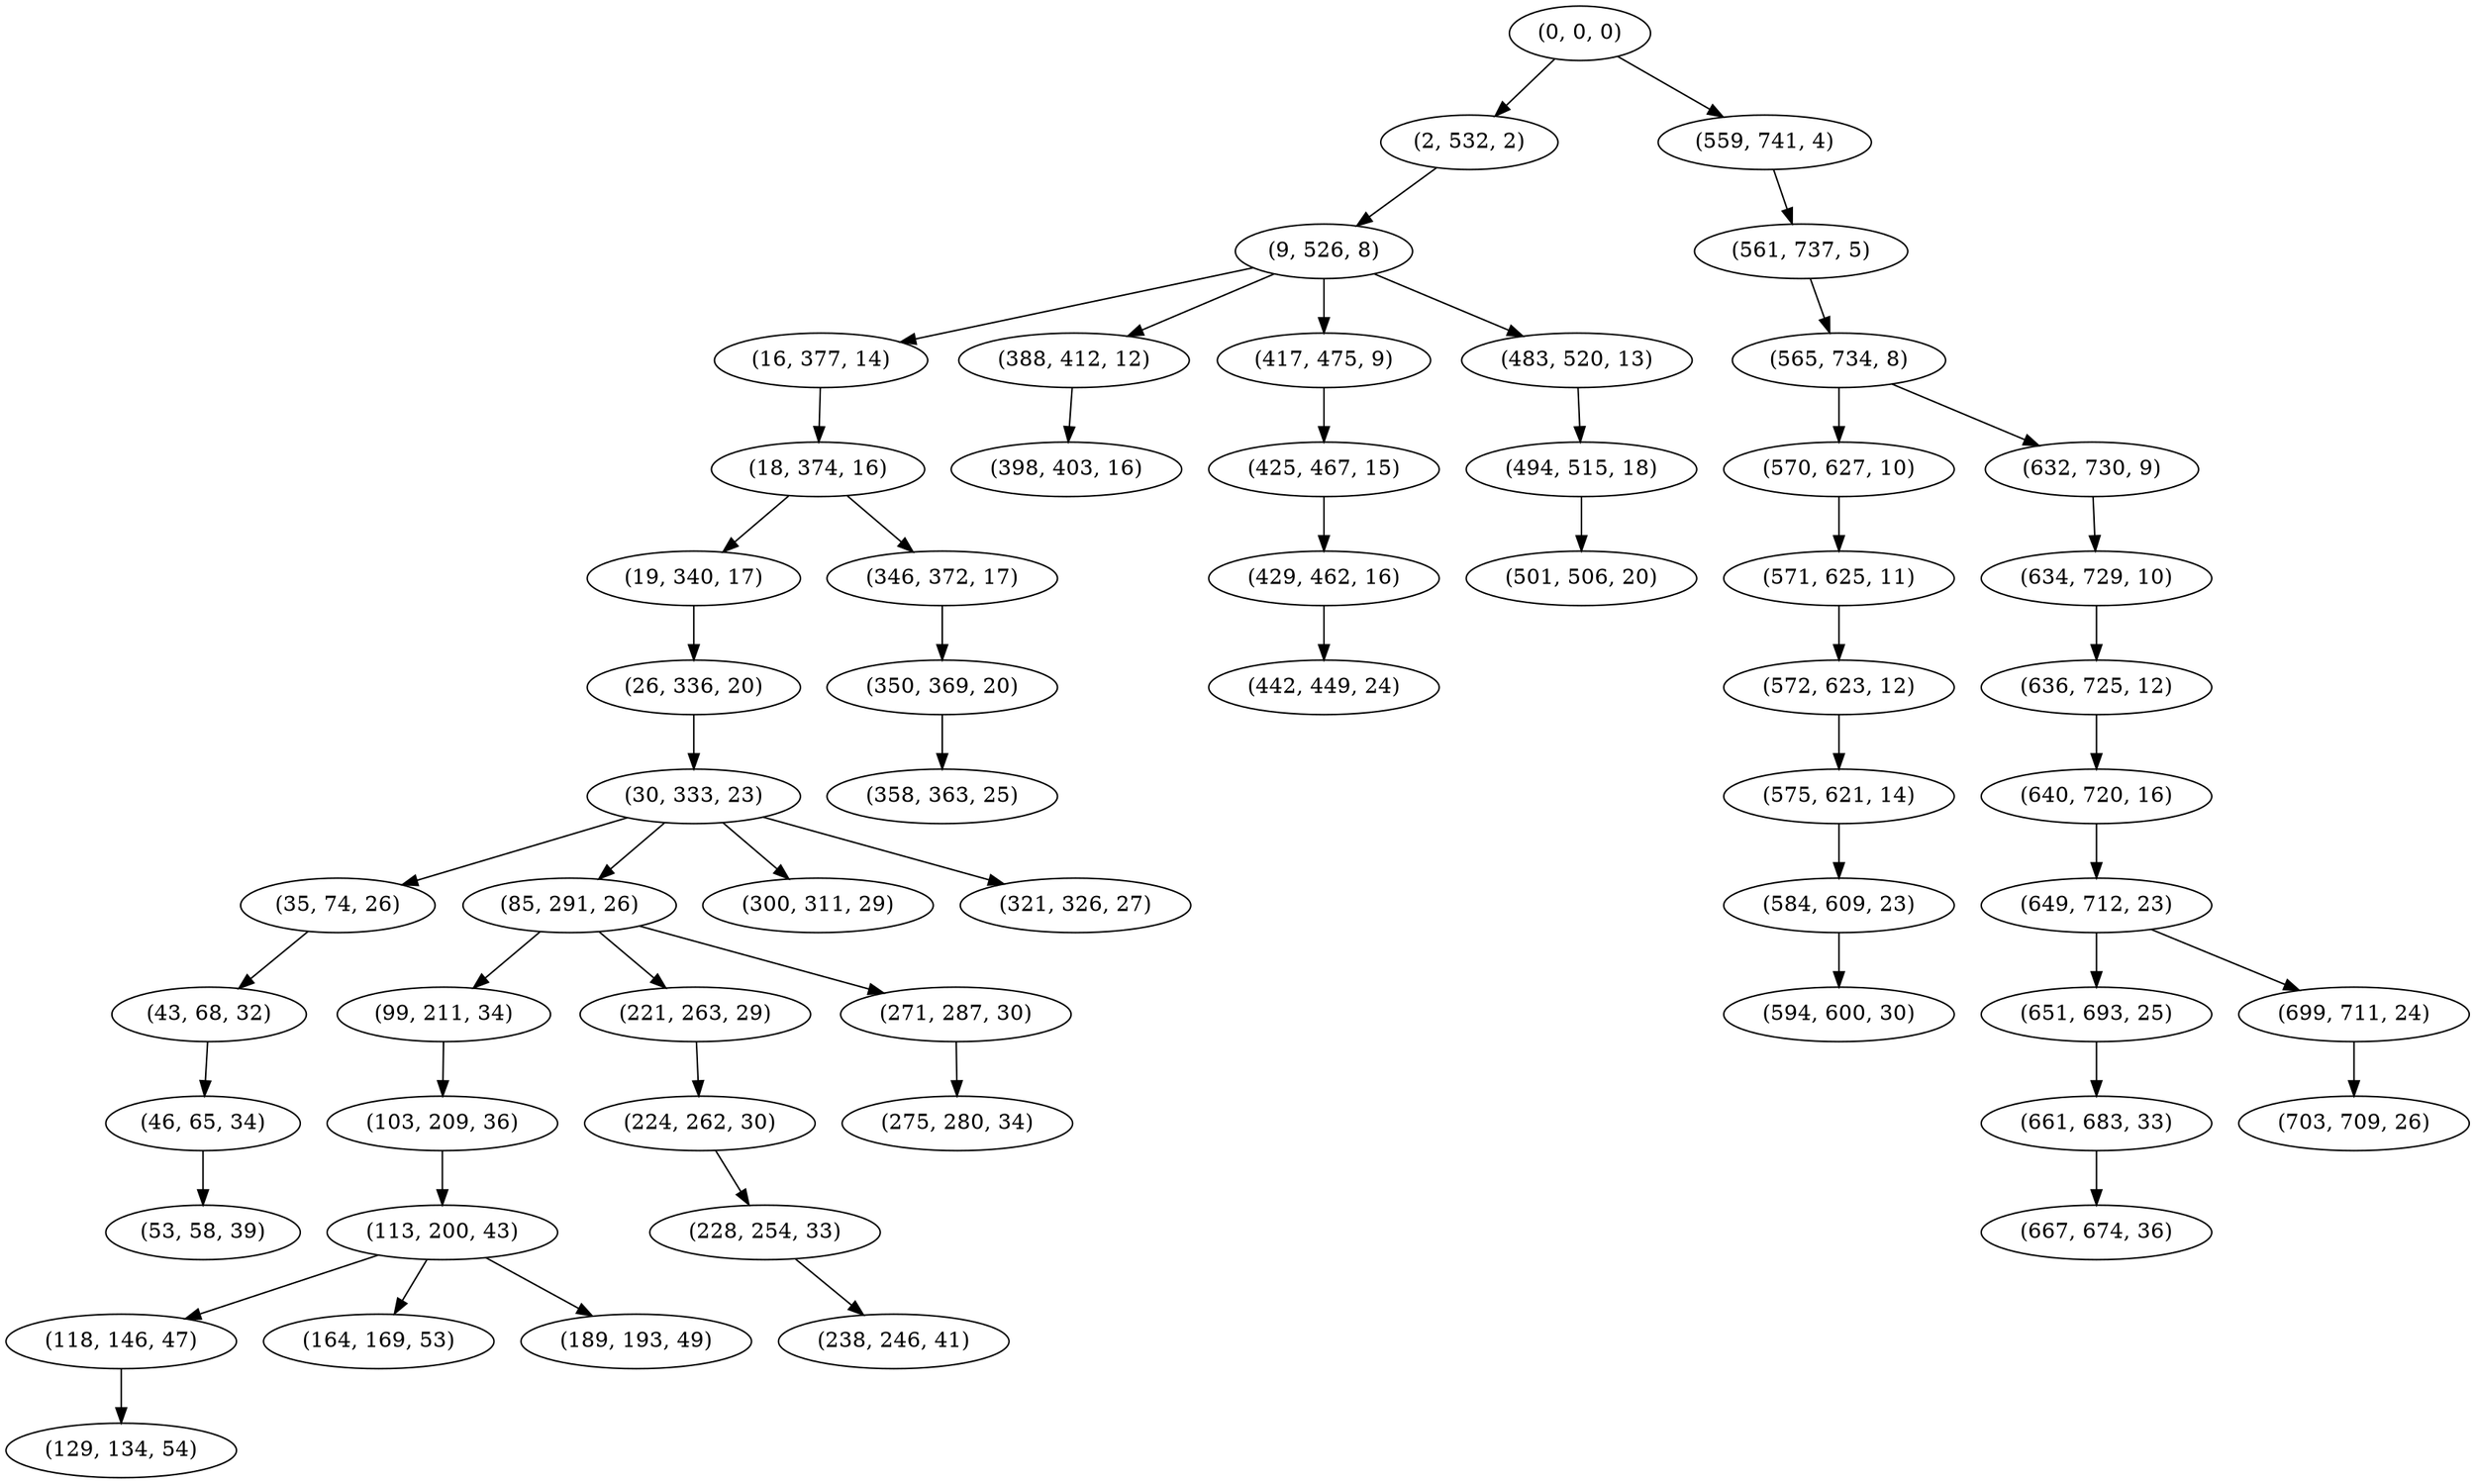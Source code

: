 digraph tree {
    "(0, 0, 0)";
    "(2, 532, 2)";
    "(9, 526, 8)";
    "(16, 377, 14)";
    "(18, 374, 16)";
    "(19, 340, 17)";
    "(26, 336, 20)";
    "(30, 333, 23)";
    "(35, 74, 26)";
    "(43, 68, 32)";
    "(46, 65, 34)";
    "(53, 58, 39)";
    "(85, 291, 26)";
    "(99, 211, 34)";
    "(103, 209, 36)";
    "(113, 200, 43)";
    "(118, 146, 47)";
    "(129, 134, 54)";
    "(164, 169, 53)";
    "(189, 193, 49)";
    "(221, 263, 29)";
    "(224, 262, 30)";
    "(228, 254, 33)";
    "(238, 246, 41)";
    "(271, 287, 30)";
    "(275, 280, 34)";
    "(300, 311, 29)";
    "(321, 326, 27)";
    "(346, 372, 17)";
    "(350, 369, 20)";
    "(358, 363, 25)";
    "(388, 412, 12)";
    "(398, 403, 16)";
    "(417, 475, 9)";
    "(425, 467, 15)";
    "(429, 462, 16)";
    "(442, 449, 24)";
    "(483, 520, 13)";
    "(494, 515, 18)";
    "(501, 506, 20)";
    "(559, 741, 4)";
    "(561, 737, 5)";
    "(565, 734, 8)";
    "(570, 627, 10)";
    "(571, 625, 11)";
    "(572, 623, 12)";
    "(575, 621, 14)";
    "(584, 609, 23)";
    "(594, 600, 30)";
    "(632, 730, 9)";
    "(634, 729, 10)";
    "(636, 725, 12)";
    "(640, 720, 16)";
    "(649, 712, 23)";
    "(651, 693, 25)";
    "(661, 683, 33)";
    "(667, 674, 36)";
    "(699, 711, 24)";
    "(703, 709, 26)";
    "(0, 0, 0)" -> "(2, 532, 2)";
    "(0, 0, 0)" -> "(559, 741, 4)";
    "(2, 532, 2)" -> "(9, 526, 8)";
    "(9, 526, 8)" -> "(16, 377, 14)";
    "(9, 526, 8)" -> "(388, 412, 12)";
    "(9, 526, 8)" -> "(417, 475, 9)";
    "(9, 526, 8)" -> "(483, 520, 13)";
    "(16, 377, 14)" -> "(18, 374, 16)";
    "(18, 374, 16)" -> "(19, 340, 17)";
    "(18, 374, 16)" -> "(346, 372, 17)";
    "(19, 340, 17)" -> "(26, 336, 20)";
    "(26, 336, 20)" -> "(30, 333, 23)";
    "(30, 333, 23)" -> "(35, 74, 26)";
    "(30, 333, 23)" -> "(85, 291, 26)";
    "(30, 333, 23)" -> "(300, 311, 29)";
    "(30, 333, 23)" -> "(321, 326, 27)";
    "(35, 74, 26)" -> "(43, 68, 32)";
    "(43, 68, 32)" -> "(46, 65, 34)";
    "(46, 65, 34)" -> "(53, 58, 39)";
    "(85, 291, 26)" -> "(99, 211, 34)";
    "(85, 291, 26)" -> "(221, 263, 29)";
    "(85, 291, 26)" -> "(271, 287, 30)";
    "(99, 211, 34)" -> "(103, 209, 36)";
    "(103, 209, 36)" -> "(113, 200, 43)";
    "(113, 200, 43)" -> "(118, 146, 47)";
    "(113, 200, 43)" -> "(164, 169, 53)";
    "(113, 200, 43)" -> "(189, 193, 49)";
    "(118, 146, 47)" -> "(129, 134, 54)";
    "(221, 263, 29)" -> "(224, 262, 30)";
    "(224, 262, 30)" -> "(228, 254, 33)";
    "(228, 254, 33)" -> "(238, 246, 41)";
    "(271, 287, 30)" -> "(275, 280, 34)";
    "(346, 372, 17)" -> "(350, 369, 20)";
    "(350, 369, 20)" -> "(358, 363, 25)";
    "(388, 412, 12)" -> "(398, 403, 16)";
    "(417, 475, 9)" -> "(425, 467, 15)";
    "(425, 467, 15)" -> "(429, 462, 16)";
    "(429, 462, 16)" -> "(442, 449, 24)";
    "(483, 520, 13)" -> "(494, 515, 18)";
    "(494, 515, 18)" -> "(501, 506, 20)";
    "(559, 741, 4)" -> "(561, 737, 5)";
    "(561, 737, 5)" -> "(565, 734, 8)";
    "(565, 734, 8)" -> "(570, 627, 10)";
    "(565, 734, 8)" -> "(632, 730, 9)";
    "(570, 627, 10)" -> "(571, 625, 11)";
    "(571, 625, 11)" -> "(572, 623, 12)";
    "(572, 623, 12)" -> "(575, 621, 14)";
    "(575, 621, 14)" -> "(584, 609, 23)";
    "(584, 609, 23)" -> "(594, 600, 30)";
    "(632, 730, 9)" -> "(634, 729, 10)";
    "(634, 729, 10)" -> "(636, 725, 12)";
    "(636, 725, 12)" -> "(640, 720, 16)";
    "(640, 720, 16)" -> "(649, 712, 23)";
    "(649, 712, 23)" -> "(651, 693, 25)";
    "(649, 712, 23)" -> "(699, 711, 24)";
    "(651, 693, 25)" -> "(661, 683, 33)";
    "(661, 683, 33)" -> "(667, 674, 36)";
    "(699, 711, 24)" -> "(703, 709, 26)";
}
